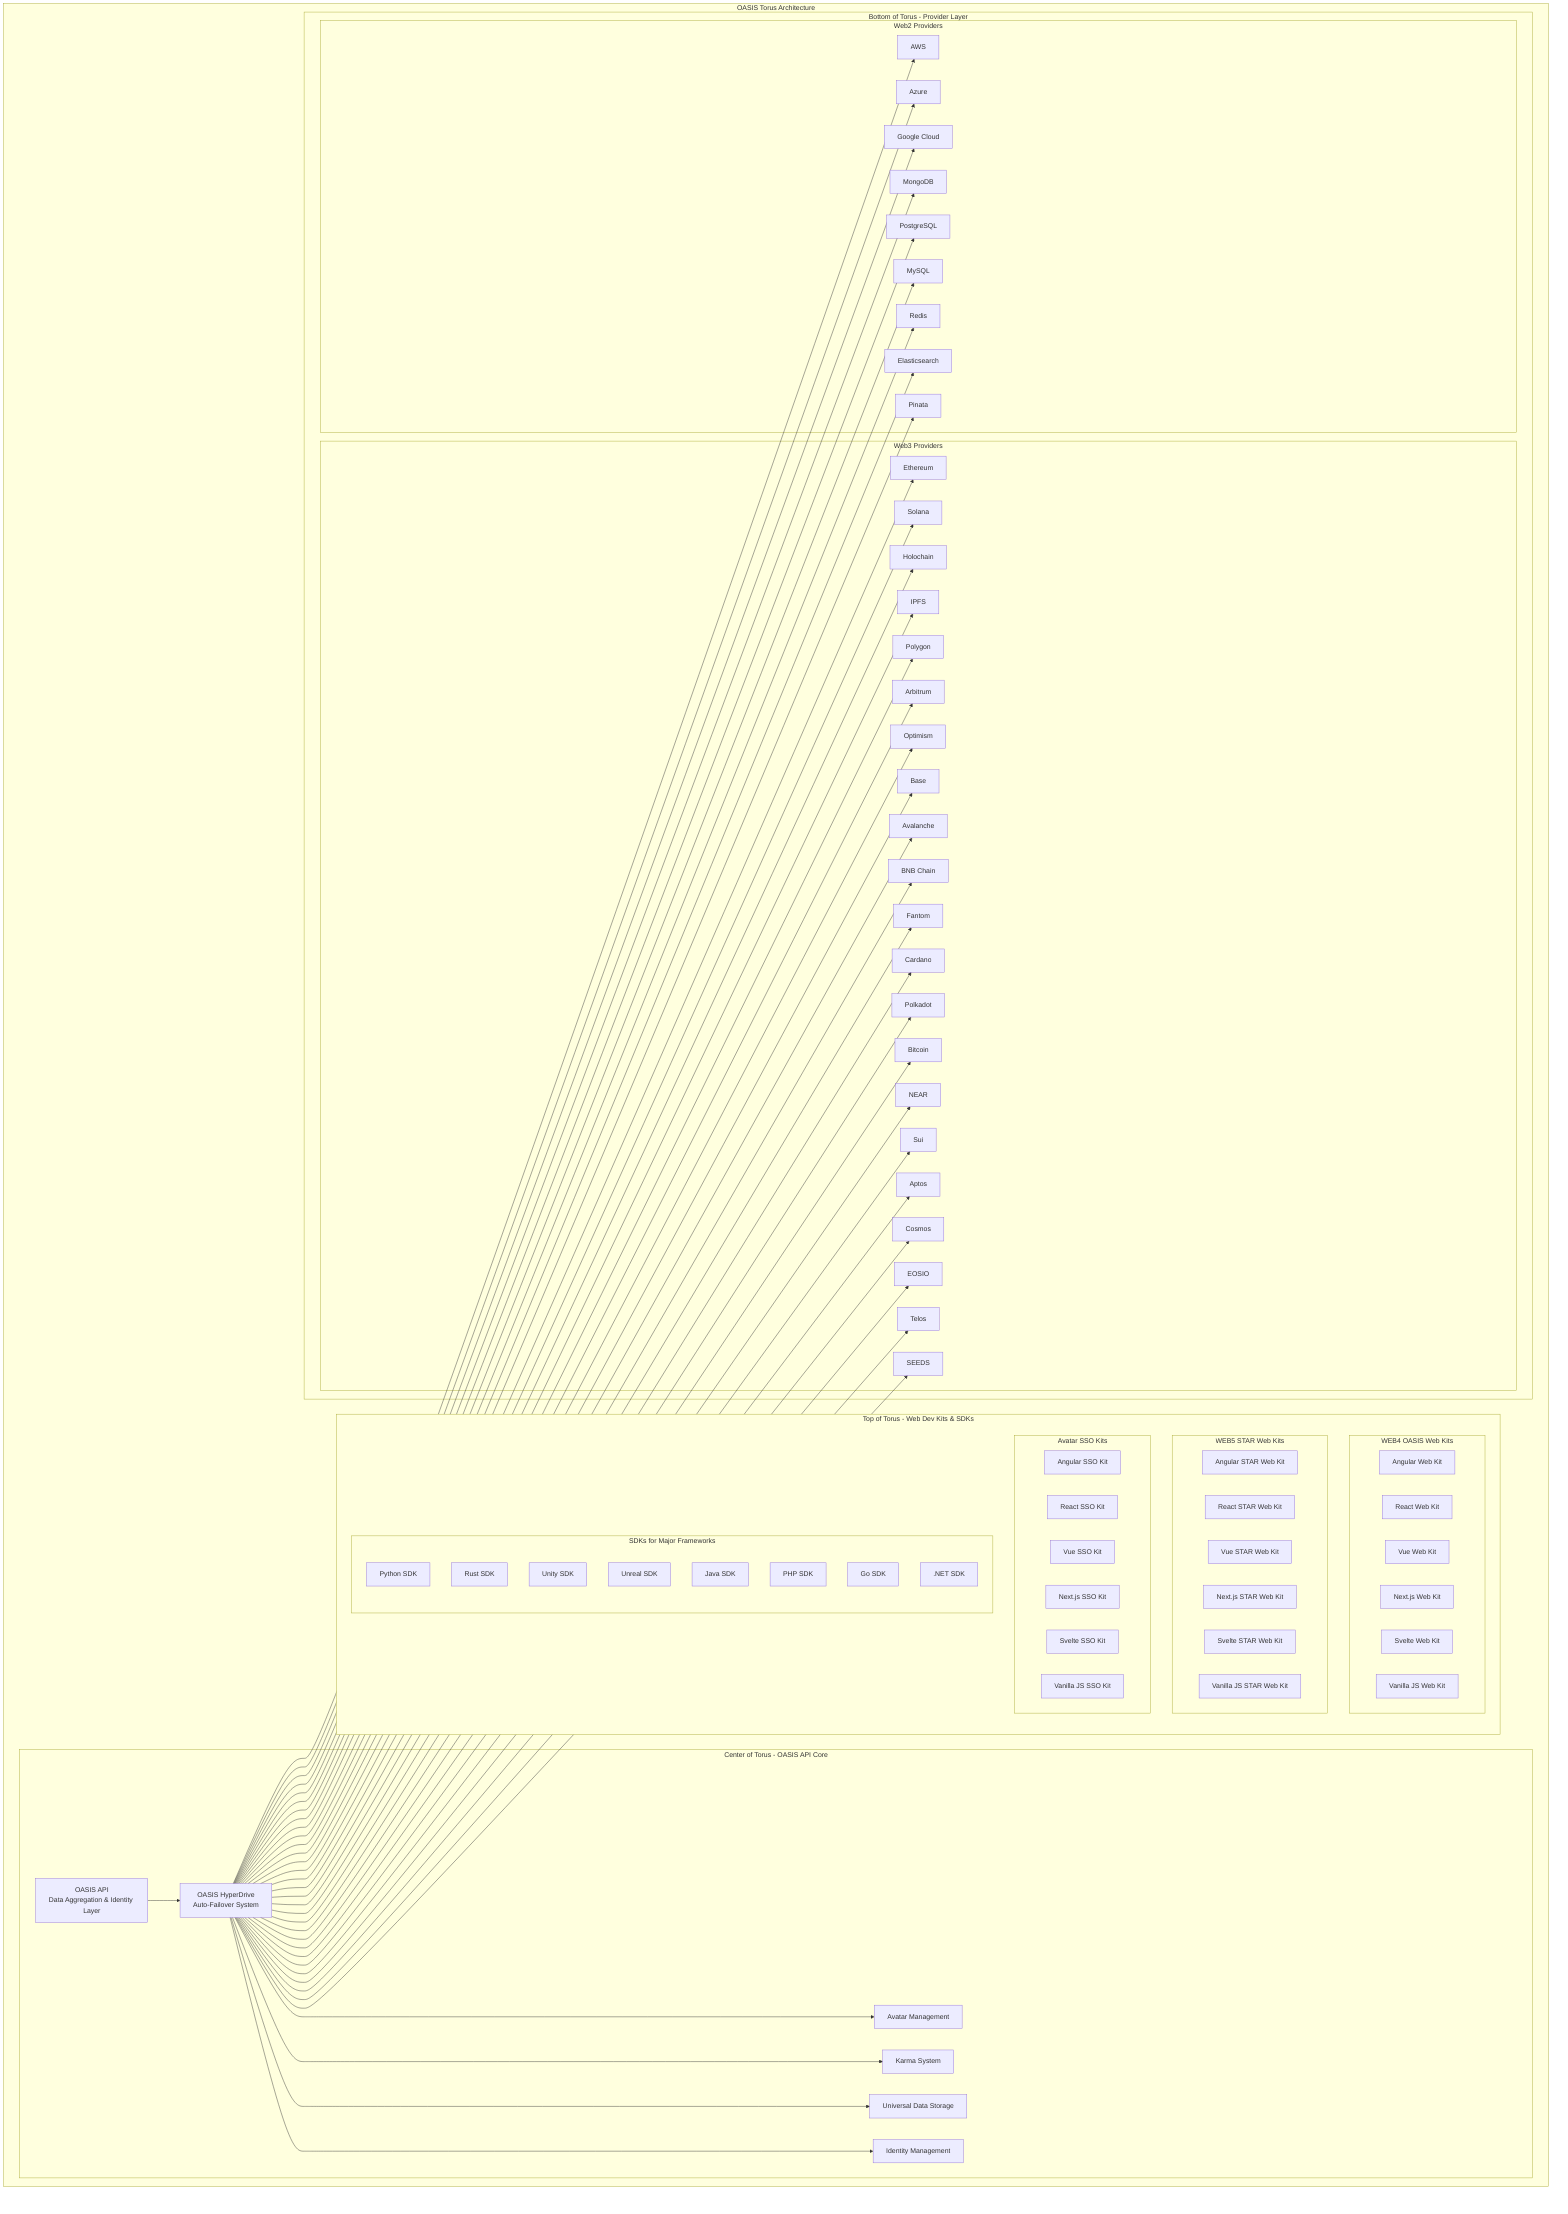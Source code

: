 graph TB
    subgraph "OASIS Torus Architecture"
        subgraph "Top of Torus - Web Dev Kits & SDKs"
            subgraph "WEB4 OASIS Web Kits"
                WEB4_ANGULAR[Angular Web Kit]
                WEB4_REACT[React Web Kit]
                WEB4_VUE[Vue Web Kit]
                WEB4_NEXTJS[Next.js Web Kit]
                WEB4_SVELTE[Svelte Web Kit]
                WEB4_VANILLA[Vanilla JS Web Kit]
            end
            
            subgraph "WEB5 STAR Web Kits"
                WEB5_ANGULAR[Angular STAR Web Kit]
                WEB5_REACT[React STAR Web Kit]
                WEB5_VUE[Vue STAR Web Kit]
                WEB5_NEXTJS[Next.js STAR Web Kit]
                WEB5_SVELTE[Svelte STAR Web Kit]
                WEB5_VANILLA[Vanilla JS STAR Web Kit]
            end
            
            subgraph "Avatar SSO Kits"
                SSO_ANGULAR[Angular SSO Kit]
                SSO_REACT[React SSO Kit]
                SSO_VUE[Vue SSO Kit]
                SSO_NEXTJS[Next.js SSO Kit]
                SSO_SVELTE[Svelte SSO Kit]
                SSO_VANILLA[Vanilla JS SSO Kit]
            end
            
            subgraph "SDKs for Major Frameworks"
                SDK_PYTHON[Python SDK]
                SDK_RUST[Rust SDK]
                SDK_UNITY[Unity SDK]
                SDK_UNREAL[Unreal SDK]
                SDK_JAVA[Java SDK]
                SDK_PHP[PHP SDK]
                SDK_GO[Go SDK]
                SDK_DOTNET[.NET SDK]
            end
        end
        
        subgraph "Center of Torus - OASIS API Core"
            OASIS_API[OASIS API\nData Aggregation & Identity Layer]
            HYPERDRIVE[OASIS HyperDrive\nAuto-Failover System]
            AVATAR[Avatar Management]
            KARMA[Karma System]
            DATA[Universal Data Storage]
            IDENTITY[Identity Management]
        end
        
        subgraph "Bottom of Torus - Provider Layer"
            subgraph "Web3 Providers"
                ETH[Ethereum]
                SOL[Solana]
                HOLO[Holochain]
                IPFS[IPFS]
                POLYGON[Polygon]
                ARBITRUM[Arbitrum]
                OPTIMISM[Optimism]
                BASE[Base]
                AVALANCHE[Avalanche]
                BNB[BNB Chain]
                FANTOM[Fantom]
                CARDANO[Cardano]
                POLKADOT[Polkadot]
                BITCOIN[Bitcoin]
                NEAR[NEAR]
                SUI[Sui]
                APTOS[Aptos]
                COSMOS[Cosmos]
                EOSIO[EOSIO]
                TELOS[Telos]
                SEEDS[SEEDS]
            end
            
            subgraph "Web2 Providers"
                AWS[AWS]
                AZURE[Azure]
                GCP[Google Cloud]
                MONGO[MongoDB]
                POSTGRES[PostgreSQL]
                MYSQL[MySQL]
                REDIS[Redis]
                ELASTICSEARCH[Elasticsearch]
                PINATA[Pinata]
            end
        end
    end
    
    OASIS_API --> HYPERDRIVE
    HYPERDRIVE --> AVATAR
    HYPERDRIVE --> KARMA
    HYPERDRIVE --> DATA
    HYPERDRIVE --> IDENTITY
    
    HYPERDRIVE --> ETH
    HYPERDRIVE --> SOL
    HYPERDRIVE --> HOLO
    HYPERDRIVE --> IPFS
    HYPERDRIVE --> POLYGON
    HYPERDRIVE --> ARBITRUM
    HYPERDRIVE --> OPTIMISM
    HYPERDRIVE --> BASE
    HYPERDRIVE --> AVALANCHE
    HYPERDRIVE --> BNB
    HYPERDRIVE --> FANTOM
    HYPERDRIVE --> CARDANO
    HYPERDRIVE --> POLKADOT
    HYPERDRIVE --> BITCOIN
    HYPERDRIVE --> NEAR
    HYPERDRIVE --> SUI
    HYPERDRIVE --> APTOS
    HYPERDRIVE --> COSMOS
    HYPERDRIVE --> EOSIO
    HYPERDRIVE --> TELOS
    HYPERDRIVE --> SEEDS
    
    HYPERDRIVE --> AWS
    HYPERDRIVE --> AZURE
    HYPERDRIVE --> GCP
    HYPERDRIVE --> MONGO
    HYPERDRIVE --> POSTGRES
    HYPERDRIVE --> MYSQL
    HYPERDRIVE --> REDIS
    HYPERDRIVE --> ELASTICSEARCH
    HYPERDRIVE --> PINATA